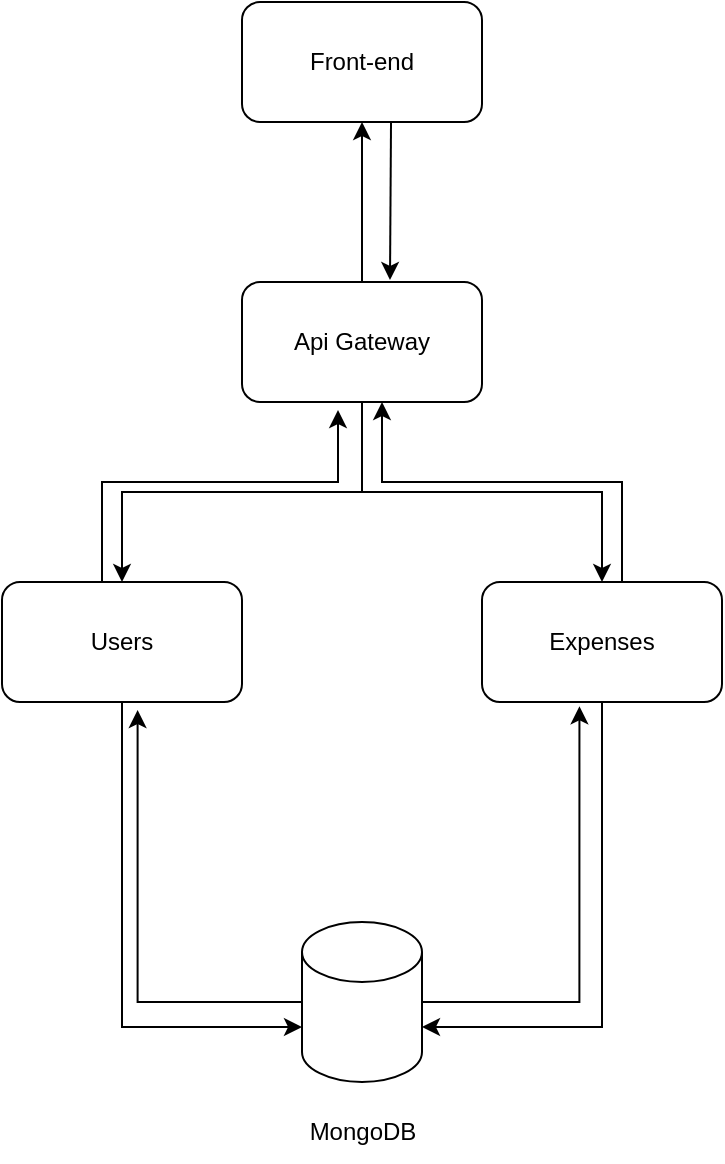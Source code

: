 <mxfile version="24.8.3">
  <diagram name="Page-1" id="ijUzDKkLKUqxFOT0-KLa">
    <mxGraphModel dx="1366" dy="735" grid="1" gridSize="10" guides="1" tooltips="1" connect="1" arrows="1" fold="1" page="1" pageScale="1" pageWidth="827" pageHeight="1169" math="0" shadow="0">
      <root>
        <mxCell id="0" />
        <mxCell id="1" parent="0" />
        <mxCell id="6gHDIM95uDrI7VWM4OMZ-1" value="" style="shape=cylinder3;whiteSpace=wrap;html=1;boundedLbl=1;backgroundOutline=1;size=15;" vertex="1" parent="1">
          <mxGeometry x="360" y="690" width="60" height="80" as="geometry" />
        </mxCell>
        <mxCell id="6gHDIM95uDrI7VWM4OMZ-2" value="MongoDB" style="text;html=1;align=center;verticalAlign=middle;resizable=0;points=[];autosize=1;strokeColor=none;fillColor=none;" vertex="1" parent="1">
          <mxGeometry x="350" y="780" width="80" height="30" as="geometry" />
        </mxCell>
        <mxCell id="6gHDIM95uDrI7VWM4OMZ-7" style="edgeStyle=orthogonalEdgeStyle;rounded=0;orthogonalLoop=1;jettySize=auto;html=1;exitX=0.5;exitY=1;exitDx=0;exitDy=0;" edge="1" parent="1" source="6gHDIM95uDrI7VWM4OMZ-3" target="6gHDIM95uDrI7VWM4OMZ-4">
          <mxGeometry relative="1" as="geometry" />
        </mxCell>
        <mxCell id="6gHDIM95uDrI7VWM4OMZ-8" style="edgeStyle=orthogonalEdgeStyle;rounded=0;orthogonalLoop=1;jettySize=auto;html=1;exitX=0.5;exitY=1;exitDx=0;exitDy=0;" edge="1" parent="1" source="6gHDIM95uDrI7VWM4OMZ-3" target="6gHDIM95uDrI7VWM4OMZ-5">
          <mxGeometry relative="1" as="geometry" />
        </mxCell>
        <mxCell id="6gHDIM95uDrI7VWM4OMZ-9" style="edgeStyle=orthogonalEdgeStyle;rounded=0;orthogonalLoop=1;jettySize=auto;html=1;exitX=0.5;exitY=0;exitDx=0;exitDy=0;entryX=0.5;entryY=1;entryDx=0;entryDy=0;" edge="1" parent="1" source="6gHDIM95uDrI7VWM4OMZ-3" target="6gHDIM95uDrI7VWM4OMZ-6">
          <mxGeometry relative="1" as="geometry" />
        </mxCell>
        <mxCell id="6gHDIM95uDrI7VWM4OMZ-3" value="Api Gateway" style="rounded=1;whiteSpace=wrap;html=1;" vertex="1" parent="1">
          <mxGeometry x="330" y="370" width="120" height="60" as="geometry" />
        </mxCell>
        <mxCell id="6gHDIM95uDrI7VWM4OMZ-4" value="Users" style="rounded=1;whiteSpace=wrap;html=1;" vertex="1" parent="1">
          <mxGeometry x="210" y="520" width="120" height="60" as="geometry" />
        </mxCell>
        <mxCell id="6gHDIM95uDrI7VWM4OMZ-14" style="edgeStyle=orthogonalEdgeStyle;rounded=0;orthogonalLoop=1;jettySize=auto;html=1;exitX=0.75;exitY=0;exitDx=0;exitDy=0;" edge="1" parent="1" source="6gHDIM95uDrI7VWM4OMZ-5">
          <mxGeometry relative="1" as="geometry">
            <mxPoint x="400" y="430" as="targetPoint" />
            <mxPoint x="540" y="510" as="sourcePoint" />
            <Array as="points">
              <mxPoint x="520" y="520" />
              <mxPoint x="520" y="470" />
              <mxPoint x="400" y="470" />
            </Array>
          </mxGeometry>
        </mxCell>
        <mxCell id="6gHDIM95uDrI7VWM4OMZ-5" value="Expenses" style="rounded=1;whiteSpace=wrap;html=1;" vertex="1" parent="1">
          <mxGeometry x="450" y="520" width="120" height="60" as="geometry" />
        </mxCell>
        <mxCell id="6gHDIM95uDrI7VWM4OMZ-17" style="edgeStyle=orthogonalEdgeStyle;rounded=0;orthogonalLoop=1;jettySize=auto;html=1;exitX=0.621;exitY=0.964;exitDx=0;exitDy=0;exitPerimeter=0;" edge="1" parent="1" source="6gHDIM95uDrI7VWM4OMZ-6">
          <mxGeometry relative="1" as="geometry">
            <mxPoint x="404" y="369" as="targetPoint" />
          </mxGeometry>
        </mxCell>
        <mxCell id="6gHDIM95uDrI7VWM4OMZ-6" value="Front-end" style="rounded=1;whiteSpace=wrap;html=1;" vertex="1" parent="1">
          <mxGeometry x="330" y="230" width="120" height="60" as="geometry" />
        </mxCell>
        <mxCell id="6gHDIM95uDrI7VWM4OMZ-10" style="edgeStyle=orthogonalEdgeStyle;rounded=0;orthogonalLoop=1;jettySize=auto;html=1;exitX=0.5;exitY=1;exitDx=0;exitDy=0;entryX=0;entryY=0;entryDx=0;entryDy=52.5;entryPerimeter=0;" edge="1" parent="1" source="6gHDIM95uDrI7VWM4OMZ-4" target="6gHDIM95uDrI7VWM4OMZ-1">
          <mxGeometry relative="1" as="geometry" />
        </mxCell>
        <mxCell id="6gHDIM95uDrI7VWM4OMZ-11" style="edgeStyle=orthogonalEdgeStyle;rounded=0;orthogonalLoop=1;jettySize=auto;html=1;exitX=0.5;exitY=1;exitDx=0;exitDy=0;entryX=1;entryY=0;entryDx=0;entryDy=52.5;entryPerimeter=0;" edge="1" parent="1" source="6gHDIM95uDrI7VWM4OMZ-5" target="6gHDIM95uDrI7VWM4OMZ-1">
          <mxGeometry relative="1" as="geometry" />
        </mxCell>
        <mxCell id="6gHDIM95uDrI7VWM4OMZ-12" style="edgeStyle=orthogonalEdgeStyle;rounded=0;orthogonalLoop=1;jettySize=auto;html=1;exitX=1;exitY=0.5;exitDx=0;exitDy=0;exitPerimeter=0;entryX=0.406;entryY=1.036;entryDx=0;entryDy=0;entryPerimeter=0;" edge="1" parent="1" source="6gHDIM95uDrI7VWM4OMZ-1" target="6gHDIM95uDrI7VWM4OMZ-5">
          <mxGeometry relative="1" as="geometry" />
        </mxCell>
        <mxCell id="6gHDIM95uDrI7VWM4OMZ-13" style="edgeStyle=orthogonalEdgeStyle;rounded=0;orthogonalLoop=1;jettySize=auto;html=1;exitX=0;exitY=0.5;exitDx=0;exitDy=0;exitPerimeter=0;entryX=0.565;entryY=1.067;entryDx=0;entryDy=0;entryPerimeter=0;" edge="1" parent="1" source="6gHDIM95uDrI7VWM4OMZ-1" target="6gHDIM95uDrI7VWM4OMZ-4">
          <mxGeometry relative="1" as="geometry" />
        </mxCell>
        <mxCell id="6gHDIM95uDrI7VWM4OMZ-15" style="edgeStyle=orthogonalEdgeStyle;rounded=0;orthogonalLoop=1;jettySize=auto;html=1;exitX=0.25;exitY=0;exitDx=0;exitDy=0;" edge="1" parent="1" source="6gHDIM95uDrI7VWM4OMZ-4">
          <mxGeometry relative="1" as="geometry">
            <mxPoint x="378" y="434" as="targetPoint" />
            <Array as="points">
              <mxPoint x="260" y="520" />
              <mxPoint x="260" y="470" />
              <mxPoint x="378" y="470" />
            </Array>
          </mxGeometry>
        </mxCell>
      </root>
    </mxGraphModel>
  </diagram>
</mxfile>
